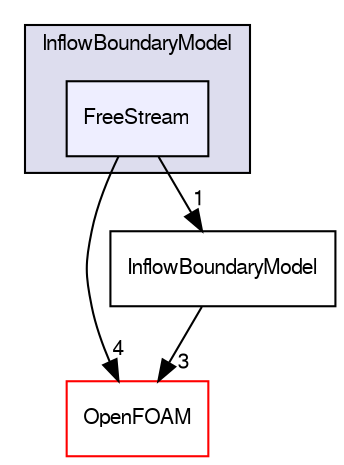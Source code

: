 digraph "src/lagrangian/dsmc/submodels/InflowBoundaryModel/FreeStream" {
  bgcolor=transparent;
  compound=true
  node [ fontsize="10", fontname="FreeSans"];
  edge [ labelfontsize="10", labelfontname="FreeSans"];
  subgraph clusterdir_04458c7fdc4a30bdedf34f28de5ac6e4 {
    graph [ bgcolor="#ddddee", pencolor="black", label="InflowBoundaryModel" fontname="FreeSans", fontsize="10", URL="dir_04458c7fdc4a30bdedf34f28de5ac6e4.html"]
  dir_fdad46070c9710c2200ceae8cb9a949d [shape=box, label="FreeStream", style="filled", fillcolor="#eeeeff", pencolor="black", URL="dir_fdad46070c9710c2200ceae8cb9a949d.html"];
  }
  dir_c5473ff19b20e6ec4dfe5c310b3778a8 [shape=box label="OpenFOAM" color="red" URL="dir_c5473ff19b20e6ec4dfe5c310b3778a8.html"];
  dir_5e1651460b35ea2101b8ffba9375e03d [shape=box label="InflowBoundaryModel" URL="dir_5e1651460b35ea2101b8ffba9375e03d.html"];
  dir_fdad46070c9710c2200ceae8cb9a949d->dir_c5473ff19b20e6ec4dfe5c310b3778a8 [headlabel="4", labeldistance=1.5 headhref="dir_001248_001732.html"];
  dir_fdad46070c9710c2200ceae8cb9a949d->dir_5e1651460b35ea2101b8ffba9375e03d [headlabel="1", labeldistance=1.5 headhref="dir_001248_001249.html"];
  dir_5e1651460b35ea2101b8ffba9375e03d->dir_c5473ff19b20e6ec4dfe5c310b3778a8 [headlabel="3", labeldistance=1.5 headhref="dir_001249_001732.html"];
}
